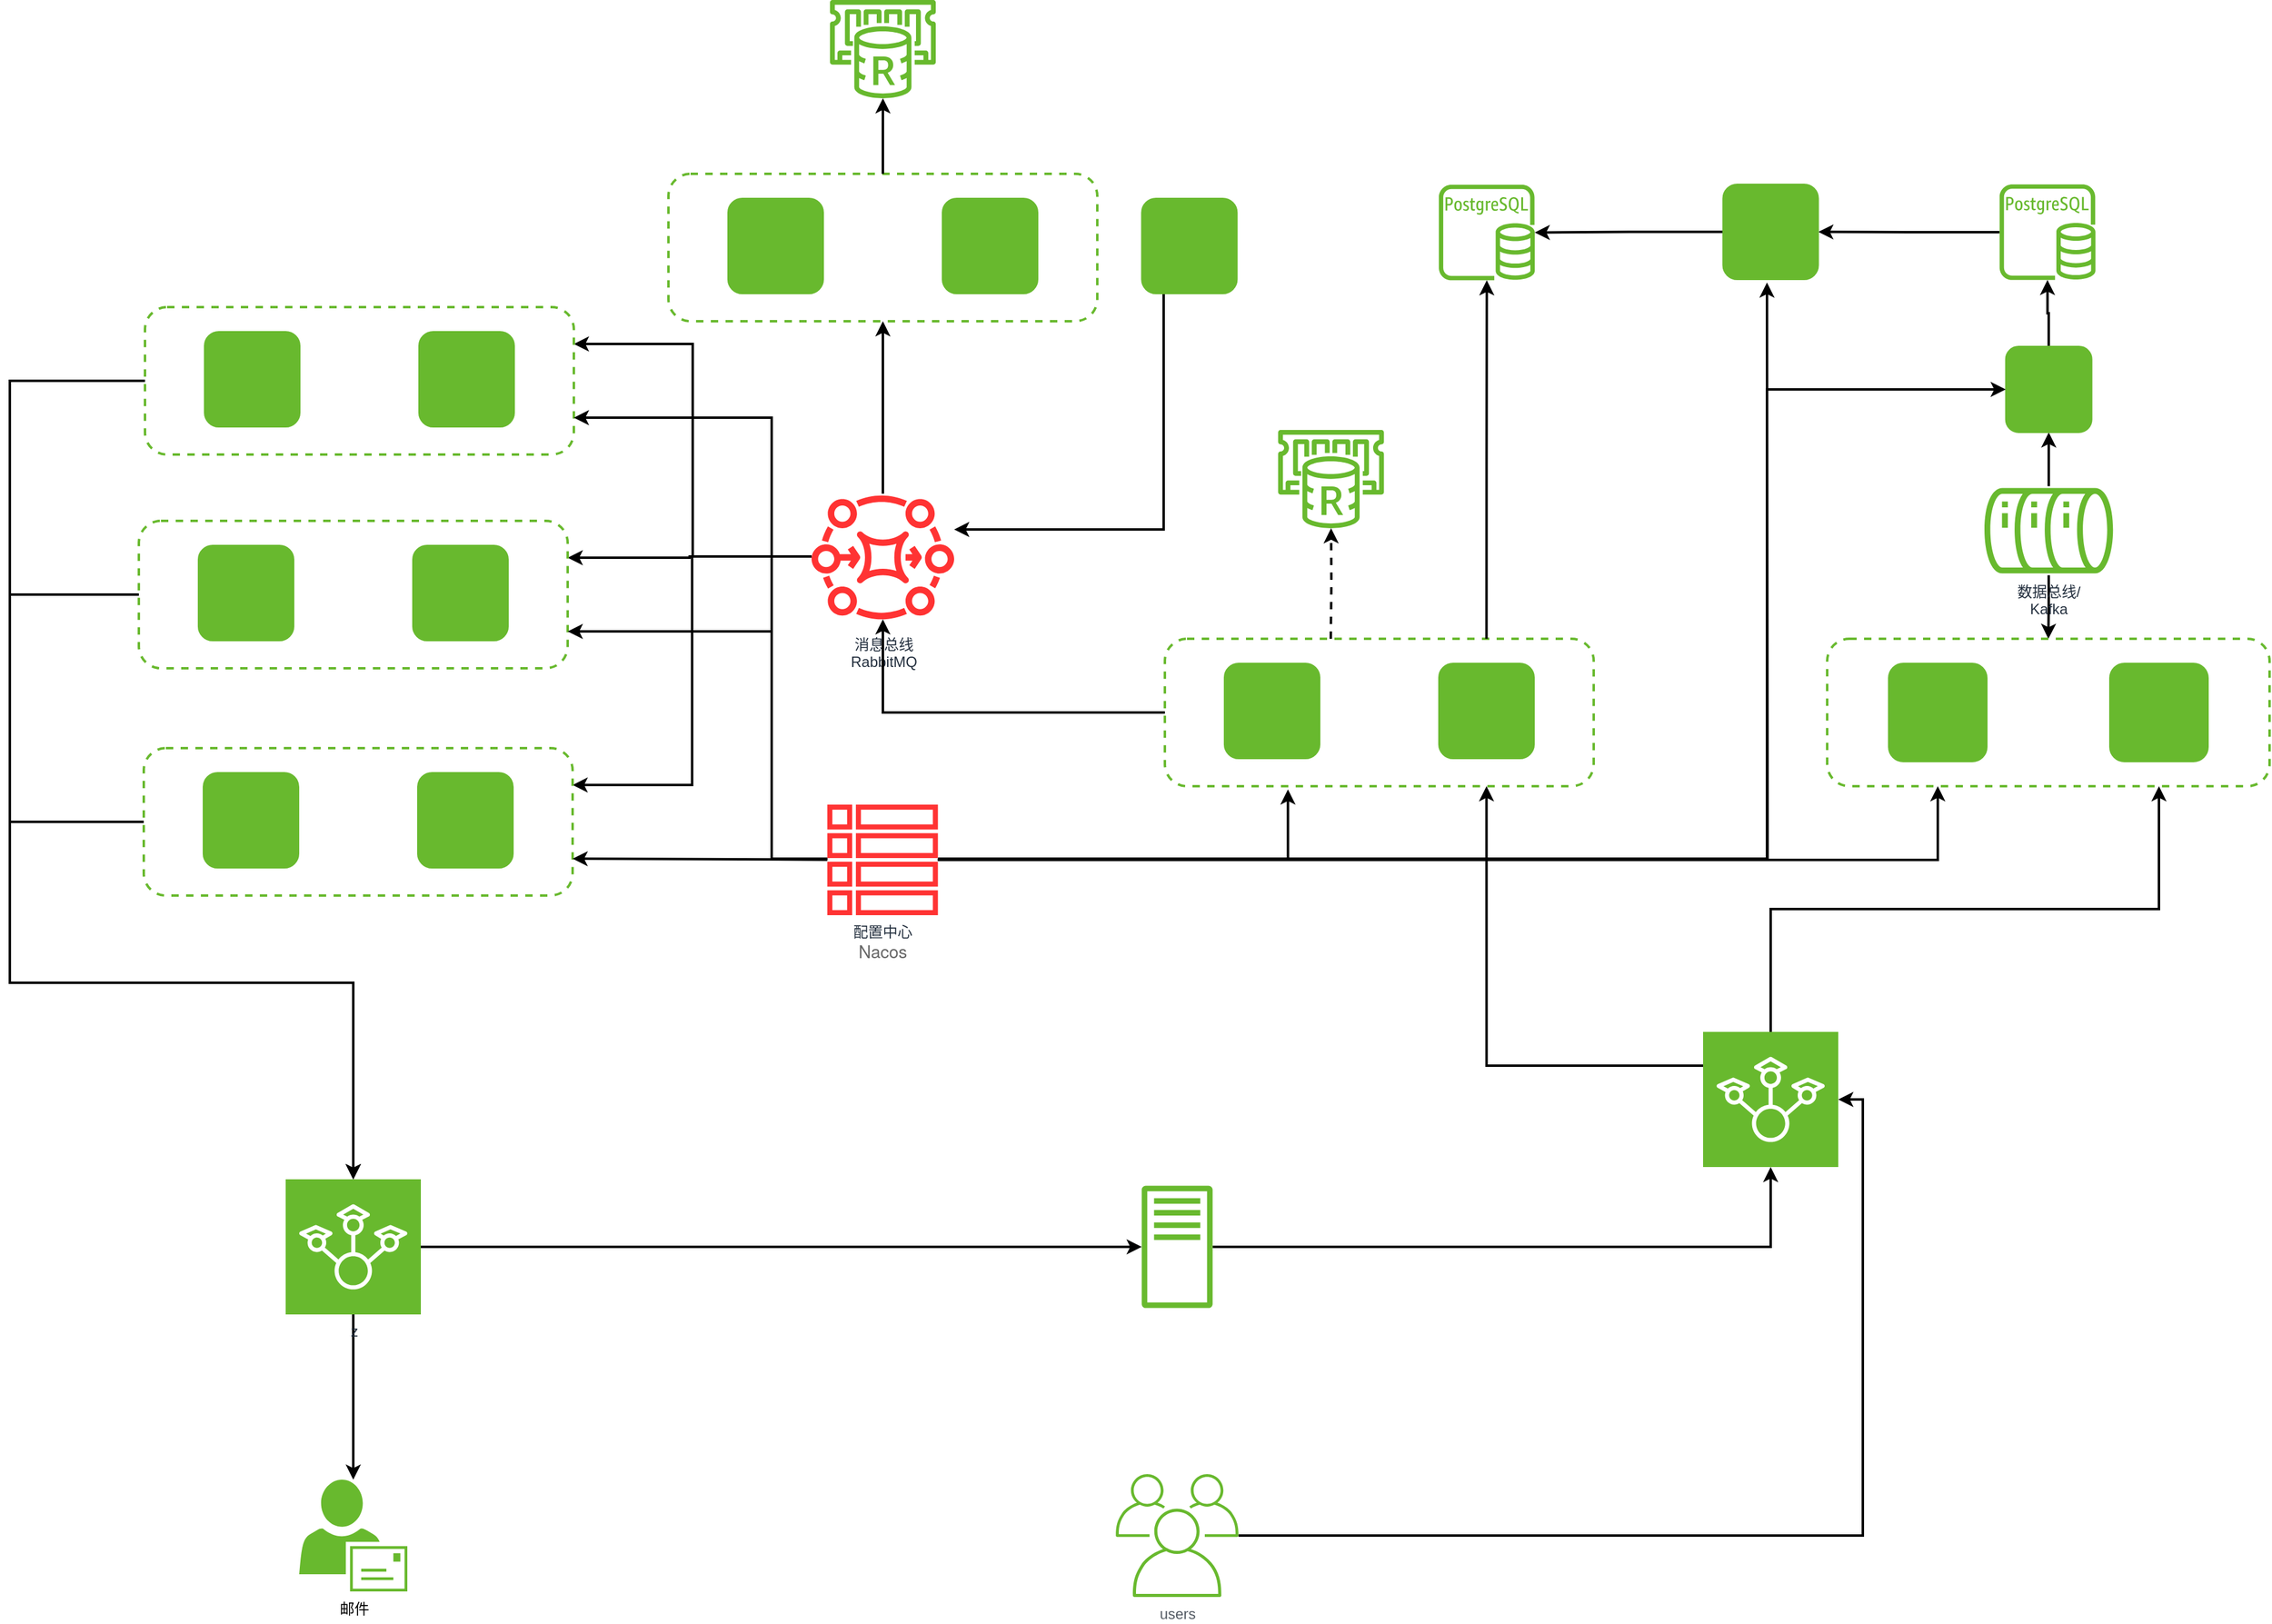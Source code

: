 <mxfile version="20.4.1" type="github">
  <diagram id="9oRhc1r4mWf8eJZ34Zwf" name="Page-1">
    <mxGraphModel dx="3752" dy="1392" grid="1" gridSize="10" guides="1" tooltips="1" connect="1" arrows="1" fold="1" page="1" pageScale="1" pageWidth="1169" pageHeight="827" math="0" shadow="0">
      <root>
        <mxCell id="0" />
        <mxCell id="1" parent="0" />
        <mxCell id="lge93pLNkwrm1VapkDIt-30" style="edgeStyle=orthogonalEdgeStyle;rounded=0;orthogonalLoop=1;jettySize=auto;html=1;strokeColor=#000000;entryX=1;entryY=0.5;entryDx=0;entryDy=0;strokeWidth=2;" edge="1" parent="1" source="lge93pLNkwrm1VapkDIt-1" target="lge93pLNkwrm1VapkDIt-55">
          <mxGeometry relative="1" as="geometry">
            <mxPoint x="336" y="211.5" as="targetPoint" />
          </mxGeometry>
        </mxCell>
        <mxCell id="lge93pLNkwrm1VapkDIt-1" value="" style="sketch=0;outlineConnect=0;fontColor=#232F3E;gradientColor=none;fillColor=#68B92E;strokeColor=none;dashed=0;verticalLabelPosition=bottom;verticalAlign=top;align=center;html=1;fontSize=12;fontStyle=0;aspect=fixed;pointerEvents=1;shape=mxgraph.aws4.rds_postgresql_instance;" vertex="1" parent="1">
          <mxGeometry x="499.32" y="160" width="78" height="78" as="geometry" />
        </mxCell>
        <mxCell id="lge93pLNkwrm1VapkDIt-2" value="" style="sketch=0;outlineConnect=0;fontColor=#232F3E;gradientColor=none;fillColor=#68B92E;strokeColor=none;dashed=0;verticalLabelPosition=bottom;verticalAlign=top;align=center;html=1;fontSize=12;fontStyle=0;aspect=fixed;pointerEvents=1;shape=mxgraph.aws4.rds_postgresql_instance;" vertex="1" parent="1">
          <mxGeometry x="43" y="160.28" width="78" height="78" as="geometry" />
        </mxCell>
        <mxCell id="lge93pLNkwrm1VapkDIt-13" style="edgeStyle=orthogonalEdgeStyle;rounded=0;orthogonalLoop=1;jettySize=auto;html=1;exitX=0.5;exitY=1;exitDx=0;exitDy=0;exitPerimeter=0;entryX=0.75;entryY=1;entryDx=0;entryDy=0;strokeWidth=2;" edge="1" parent="1" source="lge93pLNkwrm1VapkDIt-24" target="lge93pLNkwrm1VapkDIt-21">
          <mxGeometry relative="1" as="geometry">
            <mxPoint x="320" y="710" as="sourcePoint" />
            <mxPoint x="320" y="640" as="targetPoint" />
          </mxGeometry>
        </mxCell>
        <mxCell id="lge93pLNkwrm1VapkDIt-35" style="edgeStyle=orthogonalEdgeStyle;rounded=0;orthogonalLoop=1;jettySize=auto;html=1;strokeColor=#000000;entryX=0;entryY=0.5;entryDx=0;entryDy=0;entryPerimeter=0;strokeWidth=2;" edge="1" parent="1" source="lge93pLNkwrm1VapkDIt-8" target="lge93pLNkwrm1VapkDIt-24">
          <mxGeometry relative="1" as="geometry">
            <mxPoint x="320" y="780" as="targetPoint" />
          </mxGeometry>
        </mxCell>
        <mxCell id="lge93pLNkwrm1VapkDIt-8" value="users" style="sketch=0;outlineConnect=0;gradientColor=none;fontColor=#545B64;strokeColor=none;fillColor=#68B92E;dashed=0;verticalLabelPosition=bottom;verticalAlign=top;align=center;html=1;fontSize=12;fontStyle=0;aspect=fixed;shape=mxgraph.aws4.illustration_users;pointerEvents=1;strokeWidth=1;" vertex="1" parent="1">
          <mxGeometry x="-220" y="1210" width="100" height="100" as="geometry" />
        </mxCell>
        <mxCell id="lge93pLNkwrm1VapkDIt-34" style="edgeStyle=orthogonalEdgeStyle;rounded=0;orthogonalLoop=1;jettySize=auto;html=1;strokeColor=#000000;strokeWidth=2;" edge="1" parent="1" source="lge93pLNkwrm1VapkDIt-9" target="lge93pLNkwrm1VapkDIt-24">
          <mxGeometry relative="1" as="geometry" />
        </mxCell>
        <mxCell id="lge93pLNkwrm1VapkDIt-9" value="" style="sketch=0;outlineConnect=0;fontColor=#232F3E;gradientColor=none;fillColor=#68B92E;strokeColor=none;dashed=0;verticalLabelPosition=bottom;verticalAlign=top;align=center;html=1;fontSize=12;fontStyle=0;aspect=fixed;pointerEvents=1;shape=mxgraph.aws4.traditional_server;" vertex="1" parent="1">
          <mxGeometry x="-198.84" y="975" width="57.69" height="100" as="geometry" />
        </mxCell>
        <mxCell id="lge93pLNkwrm1VapkDIt-41" style="edgeStyle=orthogonalEdgeStyle;rounded=0;orthogonalLoop=1;jettySize=auto;html=1;entryX=0.75;entryY=1;entryDx=0;entryDy=0;strokeColor=#000000;strokeWidth=2;exitX=1;exitY=0.75;exitDx=0;exitDy=0;exitPerimeter=0;" edge="1" parent="1" source="lge93pLNkwrm1VapkDIt-24" target="lge93pLNkwrm1VapkDIt-37">
          <mxGeometry relative="1" as="geometry" />
        </mxCell>
        <mxCell id="lge93pLNkwrm1VapkDIt-24" value="" style="sketch=0;points=[[0,0,0],[0.25,0,0],[0.5,0,0],[0.75,0,0],[1,0,0],[0,1,0],[0.25,1,0],[0.5,1,0],[0.75,1,0],[1,1,0],[0,0.25,0],[0,0.5,0],[0,0.75,0],[1,0.25,0],[1,0.5,0],[1,0.75,0]];outlineConnect=0;fontColor=#232F3E;gradientColor=none;gradientDirection=north;fillColor=#68B92E;strokeColor=#ffffff;dashed=0;verticalLabelPosition=bottom;verticalAlign=top;align=center;html=1;fontSize=12;fontStyle=0;aspect=fixed;shape=mxgraph.aws4.resourceIcon;resIcon=mxgraph.aws4.iot_sitewise;rounded=1;strokeWidth=2;direction=west;" vertex="1" parent="1">
          <mxGeometry x="258" y="850" width="110" height="110" as="geometry" />
        </mxCell>
        <mxCell id="lge93pLNkwrm1VapkDIt-26" value="" style="edgeStyle=orthogonalEdgeStyle;rounded=0;orthogonalLoop=1;jettySize=auto;html=1;strokeColor=#000000;strokeWidth=2;" edge="1" parent="1" source="lge93pLNkwrm1VapkDIt-25" target="lge93pLNkwrm1VapkDIt-21">
          <mxGeometry relative="1" as="geometry" />
        </mxCell>
        <mxCell id="lge93pLNkwrm1VapkDIt-28" style="edgeStyle=orthogonalEdgeStyle;rounded=0;orthogonalLoop=1;jettySize=auto;html=1;entryX=0.5;entryY=1;entryDx=0;entryDy=0;strokeColor=#000000;strokeWidth=2;" edge="1" parent="1" source="lge93pLNkwrm1VapkDIt-25" target="lge93pLNkwrm1VapkDIt-27">
          <mxGeometry relative="1" as="geometry">
            <mxPoint x="560" y="350" as="sourcePoint" />
          </mxGeometry>
        </mxCell>
        <mxCell id="lge93pLNkwrm1VapkDIt-25" value="数据总线/&lt;br&gt;Kafka" style="sketch=0;outlineConnect=0;fontColor=#232F3E;gradientColor=none;fillColor=#68B92E;strokeColor=none;dashed=0;verticalLabelPosition=bottom;verticalAlign=top;align=center;html=1;fontSize=12;fontStyle=0;aspect=fixed;pointerEvents=1;shape=mxgraph.aws4.iot_analytics_data_store;rounded=1;strokeWidth=1;direction=south;shadow=0;perimeterSpacing=0;" vertex="1" parent="1">
          <mxGeometry x="487" y="405.78" width="104.63" height="72.44" as="geometry" />
        </mxCell>
        <mxCell id="lge93pLNkwrm1VapkDIt-29" style="edgeStyle=orthogonalEdgeStyle;rounded=0;orthogonalLoop=1;jettySize=auto;html=1;strokeColor=#000000;strokeWidth=2;" edge="1" parent="1" source="lge93pLNkwrm1VapkDIt-27" target="lge93pLNkwrm1VapkDIt-1">
          <mxGeometry relative="1" as="geometry" />
        </mxCell>
        <mxCell id="lge93pLNkwrm1VapkDIt-27" value="" style="whiteSpace=wrap;html=1;aspect=fixed;strokeColor=#68B92E;fillColor=#68B92E;gradientColor=#68B92E;rounded=1;" vertex="1" parent="1">
          <mxGeometry x="504.32" y="292" width="70" height="70" as="geometry" />
        </mxCell>
        <mxCell id="lge93pLNkwrm1VapkDIt-32" style="edgeStyle=orthogonalEdgeStyle;rounded=0;orthogonalLoop=1;jettySize=auto;html=1;strokeColor=#000000;exitX=0;exitY=0.5;exitDx=0;exitDy=0;strokeWidth=2;" edge="1" parent="1" source="lge93pLNkwrm1VapkDIt-55" target="lge93pLNkwrm1VapkDIt-2">
          <mxGeometry relative="1" as="geometry">
            <mxPoint x="276" y="211.5" as="sourcePoint" />
          </mxGeometry>
        </mxCell>
        <mxCell id="lge93pLNkwrm1VapkDIt-33" value="" style="group" vertex="1" connectable="0" parent="1">
          <mxGeometry x="359" y="530" width="360" height="120" as="geometry" />
        </mxCell>
        <mxCell id="lge93pLNkwrm1VapkDIt-21" value="" style="rounded=1;whiteSpace=wrap;html=1;strokeColor=#68B92E;fillColor=none;gradientColor=#68B92E;dashed=1;strokeWidth=2;" vertex="1" parent="lge93pLNkwrm1VapkDIt-33">
          <mxGeometry width="360" height="120" as="geometry" />
        </mxCell>
        <mxCell id="lge93pLNkwrm1VapkDIt-16" value="" style="whiteSpace=wrap;html=1;aspect=fixed;strokeColor=#68B92E;fillColor=#68B92E;gradientColor=#68B92E;rounded=1;" vertex="1" parent="lge93pLNkwrm1VapkDIt-33">
          <mxGeometry x="50" y="20" width="80" height="80" as="geometry" />
        </mxCell>
        <mxCell id="lge93pLNkwrm1VapkDIt-17" value="" style="whiteSpace=wrap;html=1;aspect=fixed;strokeColor=#68B92E;fillColor=#68B92E;gradientColor=#68B92E;rounded=1;" vertex="1" parent="lge93pLNkwrm1VapkDIt-33">
          <mxGeometry x="230" y="20" width="80" height="80" as="geometry" />
        </mxCell>
        <mxCell id="lge93pLNkwrm1VapkDIt-36" value="" style="group" vertex="1" connectable="0" parent="1">
          <mxGeometry x="-180" y="530" width="349" height="120" as="geometry" />
        </mxCell>
        <mxCell id="lge93pLNkwrm1VapkDIt-37" value="" style="rounded=1;whiteSpace=wrap;html=1;strokeColor=#68B92E;fillColor=none;gradientColor=#68B92E;dashed=1;strokeWidth=2;" vertex="1" parent="lge93pLNkwrm1VapkDIt-36">
          <mxGeometry width="349" height="120" as="geometry" />
        </mxCell>
        <mxCell id="lge93pLNkwrm1VapkDIt-38" value="" style="whiteSpace=wrap;html=1;aspect=fixed;strokeColor=#68B92E;fillColor=#68B92E;gradientColor=#68B92E;rounded=1;" vertex="1" parent="lge93pLNkwrm1VapkDIt-36">
          <mxGeometry x="48.472" y="20" width="77.556" height="77.556" as="geometry" />
        </mxCell>
        <mxCell id="lge93pLNkwrm1VapkDIt-39" value="" style="whiteSpace=wrap;html=1;aspect=fixed;strokeColor=#68B92E;fillColor=#68B92E;gradientColor=#68B92E;rounded=1;" vertex="1" parent="lge93pLNkwrm1VapkDIt-36">
          <mxGeometry x="222.972" y="20" width="77.556" height="77.556" as="geometry" />
        </mxCell>
        <mxCell id="lge93pLNkwrm1VapkDIt-40" style="edgeStyle=orthogonalEdgeStyle;rounded=0;orthogonalLoop=1;jettySize=auto;html=1;strokeColor=#000000;strokeWidth=2;exitX=0.75;exitY=0;exitDx=0;exitDy=0;" edge="1" parent="1" source="lge93pLNkwrm1VapkDIt-37" target="lge93pLNkwrm1VapkDIt-2">
          <mxGeometry relative="1" as="geometry" />
        </mxCell>
        <mxCell id="lge93pLNkwrm1VapkDIt-44" style="edgeStyle=orthogonalEdgeStyle;rounded=0;orthogonalLoop=1;jettySize=auto;html=1;strokeColor=#000000;dashed=1;strokeWidth=2;" edge="1" parent="1" target="lge93pLNkwrm1VapkDIt-94">
          <mxGeometry relative="1" as="geometry">
            <mxPoint x="-45" y="530" as="sourcePoint" />
            <mxPoint x="-28.856" y="291.74" as="targetPoint" />
          </mxGeometry>
        </mxCell>
        <mxCell id="lge93pLNkwrm1VapkDIt-52" style="edgeStyle=orthogonalEdgeStyle;rounded=0;orthogonalLoop=1;jettySize=auto;html=1;entryX=0.5;entryY=1;entryDx=0;entryDy=0;strokeColor=#000000;strokeWidth=2;" edge="1" parent="1" source="lge93pLNkwrm1VapkDIt-45" target="lge93pLNkwrm1VapkDIt-48">
          <mxGeometry relative="1" as="geometry" />
        </mxCell>
        <mxCell id="lge93pLNkwrm1VapkDIt-63" style="edgeStyle=orthogonalEdgeStyle;rounded=0;orthogonalLoop=1;jettySize=auto;html=1;entryX=1;entryY=0.25;entryDx=0;entryDy=0;strokeColor=#000000;strokeWidth=2;" edge="1" parent="1" source="lge93pLNkwrm1VapkDIt-45" target="lge93pLNkwrm1VapkDIt-60">
          <mxGeometry relative="1" as="geometry" />
        </mxCell>
        <mxCell id="lge93pLNkwrm1VapkDIt-79" style="edgeStyle=orthogonalEdgeStyle;rounded=0;orthogonalLoop=1;jettySize=auto;html=1;entryX=1;entryY=0.25;entryDx=0;entryDy=0;strokeColor=#000000;strokeWidth=2;" edge="1" parent="1" source="lge93pLNkwrm1VapkDIt-45" target="lge93pLNkwrm1VapkDIt-76">
          <mxGeometry relative="1" as="geometry" />
        </mxCell>
        <mxCell id="lge93pLNkwrm1VapkDIt-93" style="edgeStyle=orthogonalEdgeStyle;rounded=0;orthogonalLoop=1;jettySize=auto;html=1;entryX=1;entryY=0.25;entryDx=0;entryDy=0;strokeColor=#000000;strokeWidth=2;" edge="1" parent="1" source="lge93pLNkwrm1VapkDIt-45" target="lge93pLNkwrm1VapkDIt-89">
          <mxGeometry relative="1" as="geometry" />
        </mxCell>
        <mxCell id="lge93pLNkwrm1VapkDIt-45" value="消息总线&lt;br&gt;RabbitMQ" style="sketch=0;outlineConnect=0;fontColor=#232F3E;gradientColor=none;fillColor=#FF3333;strokeColor=none;dashed=0;verticalLabelPosition=bottom;verticalAlign=top;align=center;html=1;fontSize=12;fontStyle=0;aspect=fixed;pointerEvents=1;shape=mxgraph.aws4.mq_broker;rounded=1;shadow=0;strokeWidth=1;" vertex="1" parent="1">
          <mxGeometry x="-467.5" y="405" width="116" height="116" as="geometry" />
        </mxCell>
        <mxCell id="lge93pLNkwrm1VapkDIt-46" style="rounded=0;orthogonalLoop=1;jettySize=auto;html=1;strokeColor=#000000;exitX=0;exitY=0.5;exitDx=0;exitDy=0;edgeStyle=orthogonalEdgeStyle;strokeWidth=2;" edge="1" parent="1" source="lge93pLNkwrm1VapkDIt-37" target="lge93pLNkwrm1VapkDIt-45">
          <mxGeometry relative="1" as="geometry" />
        </mxCell>
        <mxCell id="lge93pLNkwrm1VapkDIt-47" value="" style="group" vertex="1" connectable="0" parent="1">
          <mxGeometry x="-584" y="151.5" width="349" height="120" as="geometry" />
        </mxCell>
        <mxCell id="lge93pLNkwrm1VapkDIt-48" value="" style="rounded=1;whiteSpace=wrap;html=1;strokeColor=#68B92E;fillColor=none;gradientColor=#68B92E;dashed=1;strokeWidth=2;" vertex="1" parent="lge93pLNkwrm1VapkDIt-47">
          <mxGeometry width="349" height="120" as="geometry" />
        </mxCell>
        <mxCell id="lge93pLNkwrm1VapkDIt-49" value="" style="whiteSpace=wrap;html=1;aspect=fixed;strokeColor=#68B92E;fillColor=#68B92E;gradientColor=#68B92E;rounded=1;" vertex="1" parent="lge93pLNkwrm1VapkDIt-47">
          <mxGeometry x="48.472" y="20" width="77.556" height="77.556" as="geometry" />
        </mxCell>
        <mxCell id="lge93pLNkwrm1VapkDIt-50" value="" style="whiteSpace=wrap;html=1;aspect=fixed;strokeColor=#68B92E;fillColor=#68B92E;gradientColor=#68B92E;rounded=1;" vertex="1" parent="lge93pLNkwrm1VapkDIt-47">
          <mxGeometry x="222.972" y="20" width="77.556" height="77.556" as="geometry" />
        </mxCell>
        <mxCell id="lge93pLNkwrm1VapkDIt-54" style="edgeStyle=orthogonalEdgeStyle;rounded=0;orthogonalLoop=1;jettySize=auto;html=1;strokeColor=#000000;strokeWidth=2;" edge="1" parent="1" source="lge93pLNkwrm1VapkDIt-53" target="lge93pLNkwrm1VapkDIt-45">
          <mxGeometry relative="1" as="geometry">
            <mxPoint x="-300" y="500" as="targetPoint" />
            <Array as="points">
              <mxPoint x="-181" y="441" />
            </Array>
          </mxGeometry>
        </mxCell>
        <mxCell id="lge93pLNkwrm1VapkDIt-53" value="" style="whiteSpace=wrap;html=1;aspect=fixed;strokeColor=#68B92E;fillColor=#68B92E;gradientColor=#68B92E;rounded=1;" vertex="1" parent="1">
          <mxGeometry x="-198.838" y="171.5" width="77.556" height="77.556" as="geometry" />
        </mxCell>
        <mxCell id="lge93pLNkwrm1VapkDIt-55" value="" style="whiteSpace=wrap;html=1;aspect=fixed;strokeColor=#68B92E;fillColor=#68B92E;gradientColor=#68B92E;rounded=1;" vertex="1" parent="1">
          <mxGeometry x="274.222" y="160" width="77.556" height="77.556" as="geometry" />
        </mxCell>
        <mxCell id="lge93pLNkwrm1VapkDIt-58" style="edgeStyle=orthogonalEdgeStyle;rounded=0;orthogonalLoop=1;jettySize=auto;html=1;strokeColor=#000000;strokeWidth=2;" edge="1" parent="1" source="lge93pLNkwrm1VapkDIt-48" target="lge93pLNkwrm1VapkDIt-96">
          <mxGeometry relative="1" as="geometry">
            <mxPoint x="-364.142" y="111.98" as="targetPoint" />
          </mxGeometry>
        </mxCell>
        <mxCell id="lge93pLNkwrm1VapkDIt-59" value="" style="group" vertex="1" connectable="0" parent="1">
          <mxGeometry x="-1011" y="619" width="349" height="120" as="geometry" />
        </mxCell>
        <mxCell id="lge93pLNkwrm1VapkDIt-60" value="" style="rounded=1;whiteSpace=wrap;html=1;strokeColor=#68B92E;fillColor=none;gradientColor=#68B92E;dashed=1;strokeWidth=2;" vertex="1" parent="lge93pLNkwrm1VapkDIt-59">
          <mxGeometry width="349" height="120" as="geometry" />
        </mxCell>
        <mxCell id="lge93pLNkwrm1VapkDIt-61" value="" style="whiteSpace=wrap;html=1;aspect=fixed;strokeColor=#68B92E;fillColor=#68B92E;gradientColor=#68B92E;rounded=1;" vertex="1" parent="lge93pLNkwrm1VapkDIt-59">
          <mxGeometry x="48.472" y="20" width="77.556" height="77.556" as="geometry" />
        </mxCell>
        <mxCell id="lge93pLNkwrm1VapkDIt-62" value="" style="whiteSpace=wrap;html=1;aspect=fixed;strokeColor=#68B92E;fillColor=#68B92E;gradientColor=#68B92E;rounded=1;" vertex="1" parent="lge93pLNkwrm1VapkDIt-59">
          <mxGeometry x="222.972" y="20" width="77.556" height="77.556" as="geometry" />
        </mxCell>
        <mxCell id="lge93pLNkwrm1VapkDIt-64" value="" style="endArrow=classic;html=1;rounded=0;strokeColor=#000000;exitX=0;exitY=0.5;exitDx=0;exitDy=0;edgeStyle=orthogonalEdgeStyle;entryX=0.5;entryY=1;entryDx=0;entryDy=0;entryPerimeter=0;strokeWidth=2;" edge="1" parent="1" source="lge93pLNkwrm1VapkDIt-60" target="lge93pLNkwrm1VapkDIt-65">
          <mxGeometry width="50" height="50" relative="1" as="geometry">
            <mxPoint x="-90" y="700" as="sourcePoint" />
            <mxPoint x="-1030" y="780" as="targetPoint" />
            <Array as="points">
              <mxPoint x="-1120" y="679" />
              <mxPoint x="-1120" y="810" />
              <mxPoint x="-840" y="810" />
            </Array>
          </mxGeometry>
        </mxCell>
        <mxCell id="lge93pLNkwrm1VapkDIt-85" style="edgeStyle=orthogonalEdgeStyle;rounded=0;orthogonalLoop=1;jettySize=auto;html=1;strokeColor=#000000;strokeWidth=2;" edge="1" parent="1" source="lge93pLNkwrm1VapkDIt-65" target="lge93pLNkwrm1VapkDIt-86">
          <mxGeometry relative="1" as="geometry">
            <mxPoint x="-928.75" y="1050" as="targetPoint" />
          </mxGeometry>
        </mxCell>
        <mxCell id="lge93pLNkwrm1VapkDIt-65" value="z" style="sketch=0;points=[[0,0,0],[0.25,0,0],[0.5,0,0],[0.75,0,0],[1,0,0],[0,1,0],[0.25,1,0],[0.5,1,0],[0.75,1,0],[1,1,0],[0,0.25,0],[0,0.5,0],[0,0.75,0],[1,0.25,0],[1,0.5,0],[1,0.75,0]];outlineConnect=0;fontColor=#232F3E;gradientColor=none;gradientDirection=north;fillColor=#68B92E;strokeColor=#ffffff;dashed=0;verticalLabelPosition=bottom;verticalAlign=top;align=center;html=1;fontSize=12;fontStyle=0;aspect=fixed;shape=mxgraph.aws4.resourceIcon;resIcon=mxgraph.aws4.iot_sitewise;rounded=1;strokeWidth=2;direction=west;" vertex="1" parent="1">
          <mxGeometry x="-895.5" y="970" width="110" height="110" as="geometry" />
        </mxCell>
        <mxCell id="lge93pLNkwrm1VapkDIt-75" value="" style="group" vertex="1" connectable="0" parent="1">
          <mxGeometry x="-1015" y="434" width="349" height="120" as="geometry" />
        </mxCell>
        <mxCell id="lge93pLNkwrm1VapkDIt-76" value="" style="rounded=1;whiteSpace=wrap;html=1;strokeColor=#68B92E;fillColor=none;gradientColor=#68B92E;dashed=1;strokeWidth=2;" vertex="1" parent="lge93pLNkwrm1VapkDIt-75">
          <mxGeometry width="349" height="120" as="geometry" />
        </mxCell>
        <mxCell id="lge93pLNkwrm1VapkDIt-77" value="" style="whiteSpace=wrap;html=1;aspect=fixed;strokeColor=#68B92E;fillColor=#68B92E;gradientColor=#68B92E;rounded=1;" vertex="1" parent="lge93pLNkwrm1VapkDIt-75">
          <mxGeometry x="48.472" y="20" width="77.556" height="77.556" as="geometry" />
        </mxCell>
        <mxCell id="lge93pLNkwrm1VapkDIt-78" value="" style="whiteSpace=wrap;html=1;aspect=fixed;strokeColor=#68B92E;fillColor=#68B92E;gradientColor=#68B92E;rounded=1;" vertex="1" parent="lge93pLNkwrm1VapkDIt-75">
          <mxGeometry x="222.972" y="20" width="77.556" height="77.556" as="geometry" />
        </mxCell>
        <mxCell id="lge93pLNkwrm1VapkDIt-80" style="edgeStyle=orthogonalEdgeStyle;rounded=0;orthogonalLoop=1;jettySize=auto;html=1;entryX=0.5;entryY=1;entryDx=0;entryDy=0;entryPerimeter=0;strokeColor=#000000;strokeWidth=2;exitX=0;exitY=0.5;exitDx=0;exitDy=0;" edge="1" parent="1" source="lge93pLNkwrm1VapkDIt-76" target="lge93pLNkwrm1VapkDIt-65">
          <mxGeometry relative="1" as="geometry">
            <Array as="points">
              <mxPoint x="-1120" y="494" />
              <mxPoint x="-1120" y="810" />
              <mxPoint x="-840" y="810" />
            </Array>
          </mxGeometry>
        </mxCell>
        <mxCell id="lge93pLNkwrm1VapkDIt-86" value="邮件" style="sketch=0;pointerEvents=1;shadow=0;dashed=0;html=1;strokeColor=none;fillColor=#68B92E;labelPosition=center;verticalLabelPosition=bottom;verticalAlign=top;outlineConnect=0;align=center;shape=mxgraph.office.users.mail_user;rounded=1;strokeWidth=1;" vertex="1" parent="1">
          <mxGeometry x="-884.5" y="1214.5" width="88" height="91" as="geometry" />
        </mxCell>
        <mxCell id="lge93pLNkwrm1VapkDIt-88" value="" style="group" vertex="1" connectable="0" parent="1">
          <mxGeometry x="-1010" y="260" width="349" height="120" as="geometry" />
        </mxCell>
        <mxCell id="lge93pLNkwrm1VapkDIt-89" value="" style="rounded=1;whiteSpace=wrap;html=1;strokeColor=#68B92E;fillColor=none;gradientColor=#68B92E;dashed=1;strokeWidth=2;" vertex="1" parent="lge93pLNkwrm1VapkDIt-88">
          <mxGeometry width="349" height="120" as="geometry" />
        </mxCell>
        <mxCell id="lge93pLNkwrm1VapkDIt-90" value="" style="whiteSpace=wrap;html=1;aspect=fixed;strokeColor=#68B92E;fillColor=#68B92E;gradientColor=#68B92E;rounded=1;" vertex="1" parent="lge93pLNkwrm1VapkDIt-88">
          <mxGeometry x="48.472" y="20" width="77.556" height="77.556" as="geometry" />
        </mxCell>
        <mxCell id="lge93pLNkwrm1VapkDIt-91" value="" style="whiteSpace=wrap;html=1;aspect=fixed;strokeColor=#68B92E;fillColor=#68B92E;gradientColor=#68B92E;rounded=1;" vertex="1" parent="lge93pLNkwrm1VapkDIt-88">
          <mxGeometry x="222.972" y="20" width="77.556" height="77.556" as="geometry" />
        </mxCell>
        <mxCell id="lge93pLNkwrm1VapkDIt-92" style="rounded=0;orthogonalLoop=1;jettySize=auto;html=1;strokeColor=#000000;strokeWidth=2;entryX=0.5;entryY=1;entryDx=0;entryDy=0;entryPerimeter=0;exitX=0;exitY=0.5;exitDx=0;exitDy=0;edgeStyle=orthogonalEdgeStyle;" edge="1" parent="1" source="lge93pLNkwrm1VapkDIt-89" target="lge93pLNkwrm1VapkDIt-65">
          <mxGeometry relative="1" as="geometry">
            <mxPoint x="-1090" y="360" as="targetPoint" />
            <Array as="points">
              <mxPoint x="-1120" y="320" />
              <mxPoint x="-1120" y="810" />
              <mxPoint x="-840" y="810" />
            </Array>
          </mxGeometry>
        </mxCell>
        <mxCell id="lge93pLNkwrm1VapkDIt-94" value="" style="sketch=0;outlineConnect=0;fontColor=#232F3E;gradientColor=none;fillColor=#68B92E;strokeColor=none;dashed=0;verticalLabelPosition=bottom;verticalAlign=top;align=center;html=1;fontSize=12;fontStyle=0;aspect=fixed;pointerEvents=1;shape=mxgraph.aws4.elasticache_for_redis;rounded=1;shadow=0;strokeWidth=1;" vertex="1" parent="1">
          <mxGeometry x="-90" y="360" width="90.43" height="80" as="geometry" />
        </mxCell>
        <mxCell id="lge93pLNkwrm1VapkDIt-103" style="edgeStyle=orthogonalEdgeStyle;rounded=0;orthogonalLoop=1;jettySize=auto;html=1;entryX=0.287;entryY=1.022;entryDx=0;entryDy=0;entryPerimeter=0;strokeColor=#000000;strokeWidth=2;" edge="1" parent="1" source="lge93pLNkwrm1VapkDIt-95" target="lge93pLNkwrm1VapkDIt-37">
          <mxGeometry relative="1" as="geometry" />
        </mxCell>
        <mxCell id="lge93pLNkwrm1VapkDIt-104" style="edgeStyle=orthogonalEdgeStyle;rounded=0;orthogonalLoop=1;jettySize=auto;html=1;entryX=0;entryY=0.5;entryDx=0;entryDy=0;strokeColor=#000000;strokeWidth=2;" edge="1" parent="1" source="lge93pLNkwrm1VapkDIt-95" target="lge93pLNkwrm1VapkDIt-27">
          <mxGeometry relative="1" as="geometry">
            <Array as="points">
              <mxPoint x="310" y="709" />
              <mxPoint x="310" y="327" />
            </Array>
          </mxGeometry>
        </mxCell>
        <mxCell id="lge93pLNkwrm1VapkDIt-105" style="edgeStyle=orthogonalEdgeStyle;rounded=0;orthogonalLoop=1;jettySize=auto;html=1;strokeColor=#000000;strokeWidth=2;" edge="1" parent="1" source="lge93pLNkwrm1VapkDIt-95">
          <mxGeometry relative="1" as="geometry">
            <mxPoint x="310" y="240" as="targetPoint" />
          </mxGeometry>
        </mxCell>
        <mxCell id="lge93pLNkwrm1VapkDIt-109" style="edgeStyle=orthogonalEdgeStyle;rounded=0;orthogonalLoop=1;jettySize=auto;html=1;entryX=1;entryY=0.75;entryDx=0;entryDy=0;strokeColor=#000000;strokeWidth=2;" edge="1" parent="1" source="lge93pLNkwrm1VapkDIt-95" target="lge93pLNkwrm1VapkDIt-76">
          <mxGeometry relative="1" as="geometry">
            <Array as="points">
              <mxPoint x="-500" y="709" />
              <mxPoint x="-500" y="524" />
            </Array>
          </mxGeometry>
        </mxCell>
        <mxCell id="lge93pLNkwrm1VapkDIt-110" style="edgeStyle=orthogonalEdgeStyle;rounded=0;orthogonalLoop=1;jettySize=auto;html=1;entryX=1;entryY=0.75;entryDx=0;entryDy=0;strokeColor=#000000;strokeWidth=2;" edge="1" parent="1" source="lge93pLNkwrm1VapkDIt-95" target="lge93pLNkwrm1VapkDIt-89">
          <mxGeometry relative="1" as="geometry">
            <Array as="points">
              <mxPoint x="-500" y="709" />
              <mxPoint x="-500" y="350" />
            </Array>
          </mxGeometry>
        </mxCell>
        <mxCell id="lge93pLNkwrm1VapkDIt-95" value="配置中心&lt;br&gt;&lt;span style=&quot;color: rgb(102, 102, 102); font-family: &amp;quot;Helvetica Neue&amp;quot;, STHeiti, &amp;quot;Microsoft YaHei&amp;quot;, Helvetica, Arial, sans-serif; font-size: 14px; text-align: start; background-color: rgb(255, 255, 255);&quot;&gt;Nacos&lt;/span&gt;" style="sketch=0;outlineConnect=0;fontColor=#232F3E;gradientColor=none;fillColor=#FF3333;strokeColor=none;dashed=0;verticalLabelPosition=bottom;verticalAlign=top;align=center;html=1;fontSize=12;fontStyle=0;aspect=fixed;pointerEvents=1;shape=mxgraph.aws4.table;rounded=1;shadow=0;strokeWidth=1;" vertex="1" parent="1">
          <mxGeometry x="-454.71" y="665" width="90" height="90" as="geometry" />
        </mxCell>
        <mxCell id="lge93pLNkwrm1VapkDIt-96" value="" style="sketch=0;outlineConnect=0;fontColor=#232F3E;gradientColor=none;fillColor=#68B92E;strokeColor=none;dashed=0;verticalLabelPosition=bottom;verticalAlign=top;align=center;html=1;fontSize=12;fontStyle=0;aspect=fixed;pointerEvents=1;shape=mxgraph.aws4.elasticache_for_redis;rounded=1;shadow=0;strokeWidth=1;" vertex="1" parent="1">
          <mxGeometry x="-454.71" y="10" width="90.43" height="80" as="geometry" />
        </mxCell>
        <mxCell id="lge93pLNkwrm1VapkDIt-97" style="edgeStyle=orthogonalEdgeStyle;rounded=0;orthogonalLoop=1;jettySize=auto;html=1;exitX=0;exitY=0.5;exitDx=0;exitDy=0;exitPerimeter=0;strokeWidth=2;" edge="1" parent="1" source="lge93pLNkwrm1VapkDIt-65" target="lge93pLNkwrm1VapkDIt-9">
          <mxGeometry relative="1" as="geometry">
            <mxPoint x="-640" y="1157.36" as="sourcePoint" />
            <mxPoint x="-386.28" y="960.0" as="targetPoint" />
          </mxGeometry>
        </mxCell>
        <mxCell id="lge93pLNkwrm1VapkDIt-102" value="" style="endArrow=classic;html=1;rounded=0;strokeColor=#000000;strokeWidth=2;entryX=0.25;entryY=1;entryDx=0;entryDy=0;edgeStyle=orthogonalEdgeStyle;" edge="1" parent="1" source="lge93pLNkwrm1VapkDIt-95" target="lge93pLNkwrm1VapkDIt-21">
          <mxGeometry width="50" height="50" relative="1" as="geometry">
            <mxPoint x="-370" y="670" as="sourcePoint" />
            <mxPoint x="-320" y="620" as="targetPoint" />
          </mxGeometry>
        </mxCell>
        <mxCell id="lge93pLNkwrm1VapkDIt-113" value="" style="endArrow=classic;html=1;rounded=0;strokeColor=#000000;strokeWidth=2;entryX=1;entryY=0.75;entryDx=0;entryDy=0;" edge="1" parent="1" source="lge93pLNkwrm1VapkDIt-95" target="lge93pLNkwrm1VapkDIt-60">
          <mxGeometry width="50" height="50" relative="1" as="geometry">
            <mxPoint x="-360" y="670" as="sourcePoint" />
            <mxPoint x="-310" y="620" as="targetPoint" />
          </mxGeometry>
        </mxCell>
      </root>
    </mxGraphModel>
  </diagram>
</mxfile>
